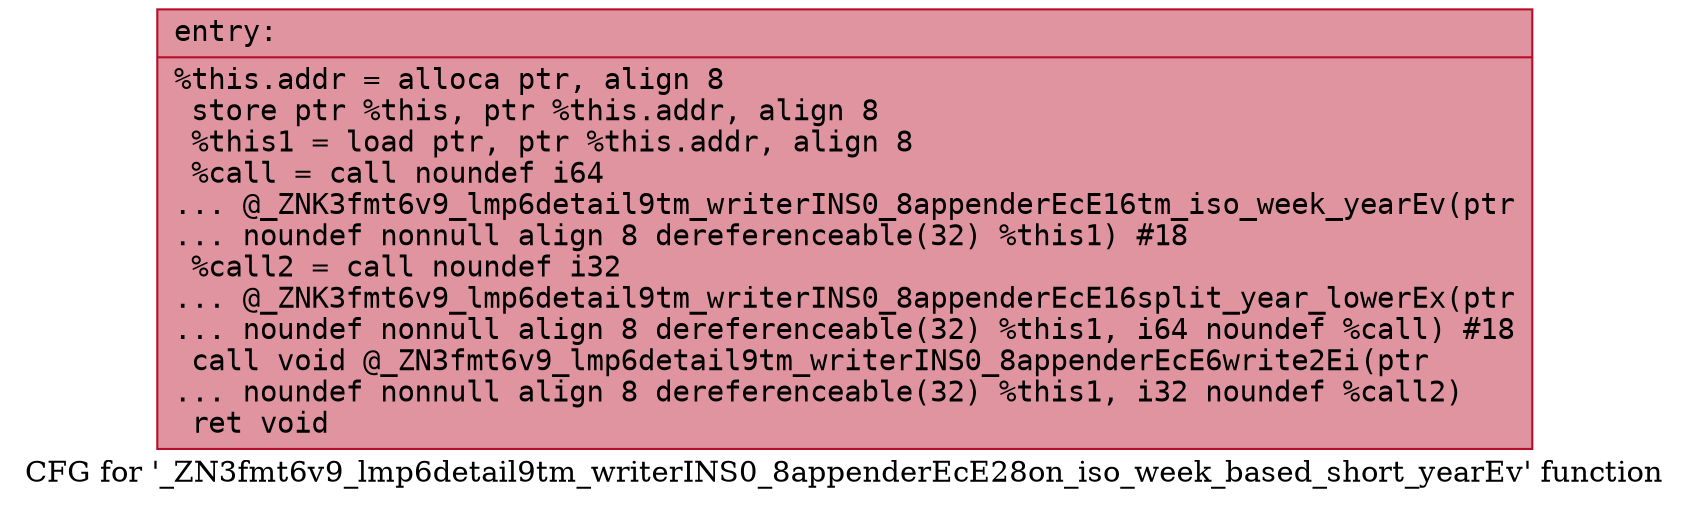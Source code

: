 digraph "CFG for '_ZN3fmt6v9_lmp6detail9tm_writerINS0_8appenderEcE28on_iso_week_based_short_yearEv' function" {
	label="CFG for '_ZN3fmt6v9_lmp6detail9tm_writerINS0_8appenderEcE28on_iso_week_based_short_yearEv' function";

	Node0x55841695e530 [shape=record,color="#b70d28ff", style=filled, fillcolor="#b70d2870" fontname="Courier",label="{entry:\l|  %this.addr = alloca ptr, align 8\l  store ptr %this, ptr %this.addr, align 8\l  %this1 = load ptr, ptr %this.addr, align 8\l  %call = call noundef i64\l... @_ZNK3fmt6v9_lmp6detail9tm_writerINS0_8appenderEcE16tm_iso_week_yearEv(ptr\l... noundef nonnull align 8 dereferenceable(32) %this1) #18\l  %call2 = call noundef i32\l... @_ZNK3fmt6v9_lmp6detail9tm_writerINS0_8appenderEcE16split_year_lowerEx(ptr\l... noundef nonnull align 8 dereferenceable(32) %this1, i64 noundef %call) #18\l  call void @_ZN3fmt6v9_lmp6detail9tm_writerINS0_8appenderEcE6write2Ei(ptr\l... noundef nonnull align 8 dereferenceable(32) %this1, i32 noundef %call2)\l  ret void\l}"];
}
